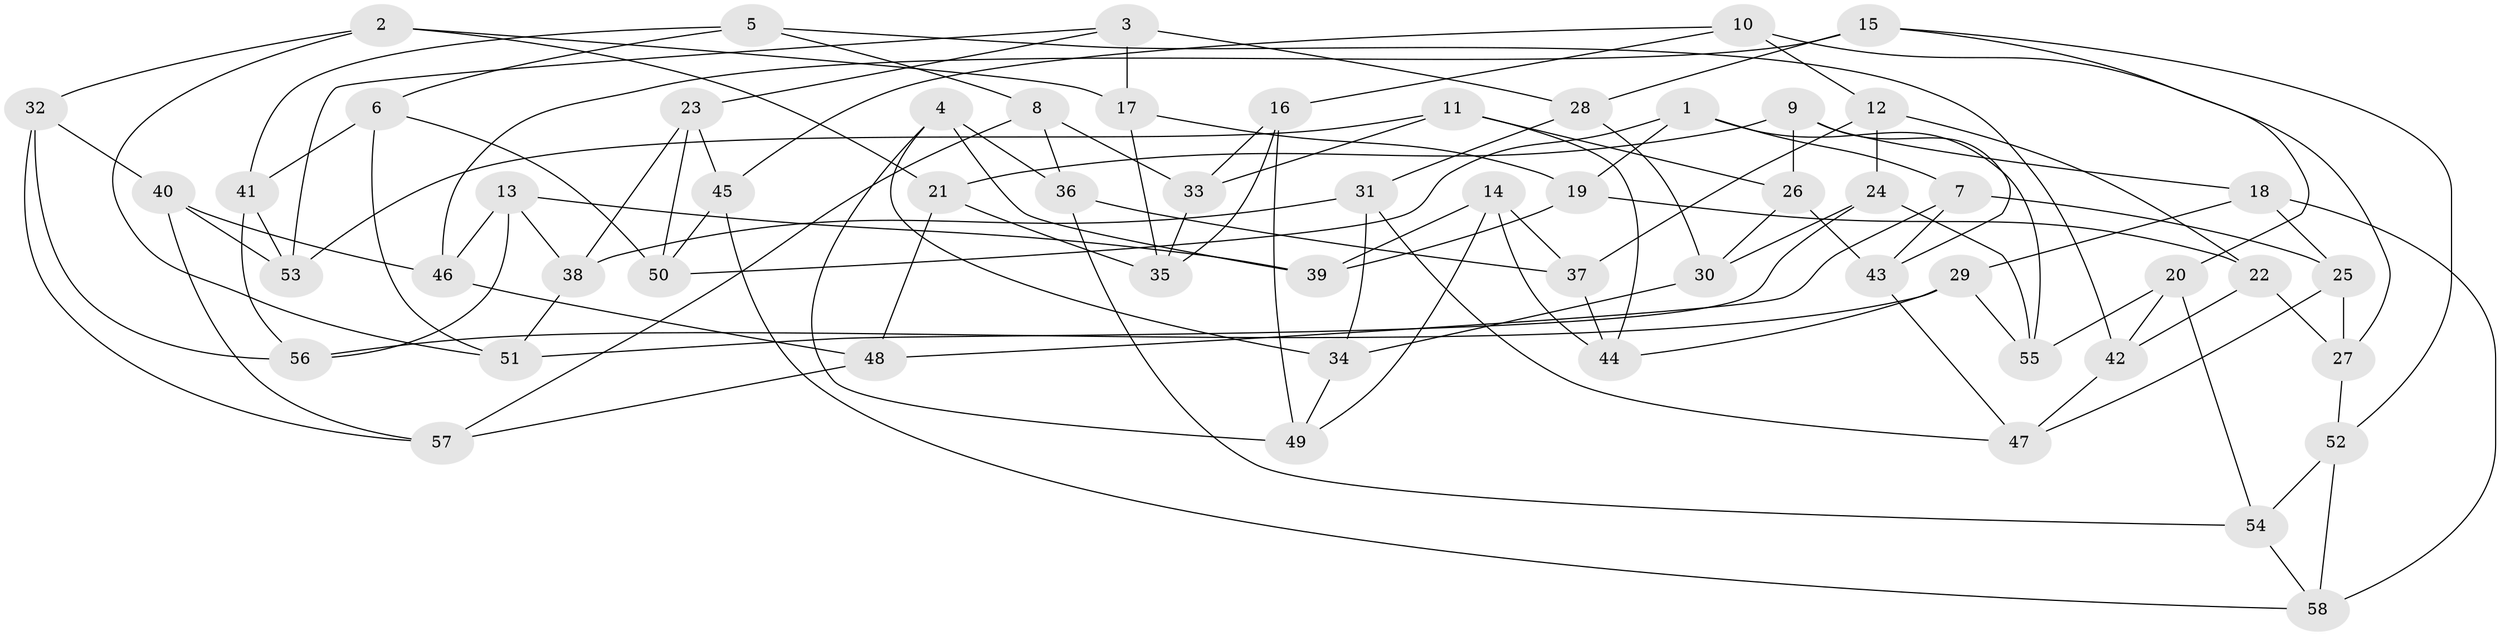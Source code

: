 // coarse degree distribution, {3: 0.2413793103448276, 4: 0.27586206896551724, 5: 0.2413793103448276, 2: 0.034482758620689655, 8: 0.06896551724137931, 6: 0.10344827586206896, 12: 0.034482758620689655}
// Generated by graph-tools (version 1.1) at 2025/03/03/04/25 22:03:19]
// undirected, 58 vertices, 116 edges
graph export_dot {
graph [start="1"]
  node [color=gray90,style=filled];
  1;
  2;
  3;
  4;
  5;
  6;
  7;
  8;
  9;
  10;
  11;
  12;
  13;
  14;
  15;
  16;
  17;
  18;
  19;
  20;
  21;
  22;
  23;
  24;
  25;
  26;
  27;
  28;
  29;
  30;
  31;
  32;
  33;
  34;
  35;
  36;
  37;
  38;
  39;
  40;
  41;
  42;
  43;
  44;
  45;
  46;
  47;
  48;
  49;
  50;
  51;
  52;
  53;
  54;
  55;
  56;
  57;
  58;
  1 -- 19;
  1 -- 55;
  1 -- 50;
  1 -- 7;
  2 -- 32;
  2 -- 51;
  2 -- 21;
  2 -- 17;
  3 -- 28;
  3 -- 17;
  3 -- 23;
  3 -- 53;
  4 -- 39;
  4 -- 49;
  4 -- 36;
  4 -- 34;
  5 -- 6;
  5 -- 8;
  5 -- 42;
  5 -- 41;
  6 -- 51;
  6 -- 50;
  6 -- 41;
  7 -- 43;
  7 -- 48;
  7 -- 25;
  8 -- 36;
  8 -- 57;
  8 -- 33;
  9 -- 43;
  9 -- 21;
  9 -- 18;
  9 -- 26;
  10 -- 12;
  10 -- 45;
  10 -- 16;
  10 -- 27;
  11 -- 53;
  11 -- 26;
  11 -- 33;
  11 -- 44;
  12 -- 37;
  12 -- 22;
  12 -- 24;
  13 -- 46;
  13 -- 38;
  13 -- 56;
  13 -- 39;
  14 -- 39;
  14 -- 44;
  14 -- 49;
  14 -- 37;
  15 -- 28;
  15 -- 52;
  15 -- 46;
  15 -- 20;
  16 -- 33;
  16 -- 49;
  16 -- 35;
  17 -- 19;
  17 -- 35;
  18 -- 29;
  18 -- 58;
  18 -- 25;
  19 -- 39;
  19 -- 22;
  20 -- 42;
  20 -- 55;
  20 -- 54;
  21 -- 48;
  21 -- 35;
  22 -- 42;
  22 -- 27;
  23 -- 50;
  23 -- 38;
  23 -- 45;
  24 -- 30;
  24 -- 51;
  24 -- 55;
  25 -- 27;
  25 -- 47;
  26 -- 43;
  26 -- 30;
  27 -- 52;
  28 -- 31;
  28 -- 30;
  29 -- 56;
  29 -- 55;
  29 -- 44;
  30 -- 34;
  31 -- 47;
  31 -- 34;
  31 -- 38;
  32 -- 40;
  32 -- 56;
  32 -- 57;
  33 -- 35;
  34 -- 49;
  36 -- 54;
  36 -- 37;
  37 -- 44;
  38 -- 51;
  40 -- 46;
  40 -- 53;
  40 -- 57;
  41 -- 56;
  41 -- 53;
  42 -- 47;
  43 -- 47;
  45 -- 58;
  45 -- 50;
  46 -- 48;
  48 -- 57;
  52 -- 58;
  52 -- 54;
  54 -- 58;
}
